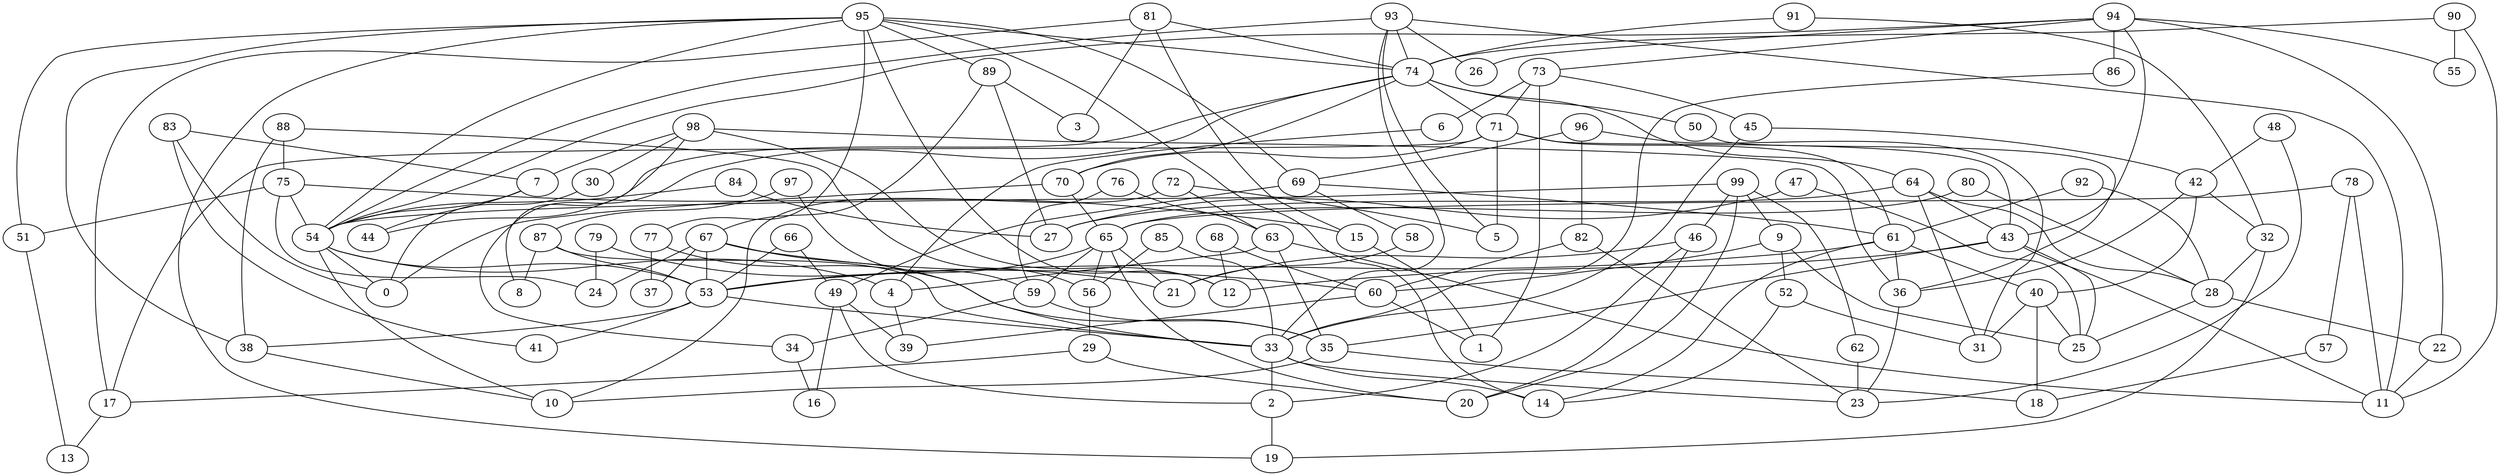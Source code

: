 digraph GG_graph {

subgraph G_graph {
edge [color = black]
"68" -> "60" [dir = none]
"68" -> "12" [dir = none]
"46" -> "2" [dir = none]
"46" -> "21" [dir = none]
"46" -> "20" [dir = none]
"77" -> "35" [dir = none]
"77" -> "37" [dir = none]
"38" -> "10" [dir = none]
"61" -> "36" [dir = none]
"61" -> "14" [dir = none]
"61" -> "40" [dir = none]
"61" -> "53" [dir = none]
"98" -> "7" [dir = none]
"98" -> "30" [dir = none]
"98" -> "36" [dir = none]
"98" -> "12" [dir = none]
"98" -> "8" [dir = none]
"72" -> "5" [dir = none]
"72" -> "10" [dir = none]
"72" -> "63" [dir = none]
"78" -> "57" [dir = none]
"78" -> "65" [dir = none]
"78" -> "11" [dir = none]
"36" -> "23" [dir = none]
"62" -> "23" [dir = none]
"64" -> "43" [dir = none]
"64" -> "27" [dir = none]
"64" -> "28" [dir = none]
"64" -> "31" [dir = none]
"73" -> "45" [dir = none]
"73" -> "1" [dir = none]
"73" -> "71" [dir = none]
"73" -> "6" [dir = none]
"86" -> "33" [dir = none]
"94" -> "55" [dir = none]
"94" -> "22" [dir = none]
"94" -> "54" [dir = none]
"94" -> "43" [dir = none]
"94" -> "86" [dir = none]
"94" -> "26" [dir = none]
"94" -> "73" [dir = none]
"17" -> "13" [dir = none]
"89" -> "67" [dir = none]
"89" -> "27" [dir = none]
"89" -> "3" [dir = none]
"58" -> "21" [dir = none]
"30" -> "0" [dir = none]
"84" -> "54" [dir = none]
"84" -> "27" [dir = none]
"9" -> "52" [dir = none]
"9" -> "25" [dir = none]
"9" -> "60" [dir = none]
"45" -> "33" [dir = none]
"45" -> "42" [dir = none]
"57" -> "18" [dir = none]
"90" -> "74" [dir = none]
"90" -> "11" [dir = none]
"90" -> "55" [dir = none]
"88" -> "75" [dir = none]
"88" -> "38" [dir = none]
"88" -> "56" [dir = none]
"34" -> "16" [dir = none]
"99" -> "9" [dir = none]
"99" -> "62" [dir = none]
"99" -> "54" [dir = none]
"99" -> "46" [dir = none]
"99" -> "20" [dir = none]
"29" -> "20" [dir = none]
"29" -> "17" [dir = none]
"32" -> "19" [dir = none]
"32" -> "28" [dir = none]
"82" -> "23" [dir = none]
"82" -> "60" [dir = none]
"40" -> "18" [dir = none]
"40" -> "31" [dir = none]
"40" -> "25" [dir = none]
"47" -> "25" [dir = none]
"47" -> "27" [dir = none]
"43" -> "12" [dir = none]
"43" -> "25" [dir = none]
"43" -> "11" [dir = none]
"43" -> "35" [dir = none]
"96" -> "69" [dir = none]
"96" -> "31" [dir = none]
"96" -> "82" [dir = none]
"42" -> "32" [dir = none]
"42" -> "36" [dir = none]
"42" -> "40" [dir = none]
"80" -> "65" [dir = none]
"80" -> "28" [dir = none]
"49" -> "16" [dir = none]
"49" -> "39" [dir = none]
"49" -> "2" [dir = none]
"92" -> "61" [dir = none]
"92" -> "28" [dir = none]
"71" -> "70" [dir = none]
"71" -> "43" [dir = none]
"71" -> "61" [dir = none]
"71" -> "5" [dir = none]
"71" -> "17" [dir = none]
"35" -> "10" [dir = none]
"35" -> "18" [dir = none]
"91" -> "32" [dir = none]
"91" -> "74" [dir = none]
"87" -> "53" [dir = none]
"87" -> "8" [dir = none]
"87" -> "33" [dir = none]
"83" -> "41" [dir = none]
"83" -> "7" [dir = none]
"83" -> "0" [dir = none]
"4" -> "39" [dir = none]
"28" -> "22" [dir = none]
"28" -> "25" [dir = none]
"22" -> "11" [dir = none]
"85" -> "56" [dir = none]
"85" -> "33" [dir = none]
"48" -> "42" [dir = none]
"48" -> "23" [dir = none]
"52" -> "31" [dir = none]
"52" -> "14" [dir = none]
"97" -> "59" [dir = none]
"97" -> "87" [dir = none]
"56" -> "29" [dir = none]
"79" -> "21" [dir = none]
"79" -> "24" [dir = none]
"53" -> "38" [dir = none]
"53" -> "33" [dir = none]
"53" -> "41" [dir = none]
"69" -> "49" [dir = none]
"69" -> "58" [dir = none]
"69" -> "61" [dir = none]
"95" -> "14" [dir = none]
"95" -> "54" [dir = none]
"95" -> "38" [dir = none]
"95" -> "74" [dir = none]
"95" -> "19" [dir = none]
"95" -> "69" [dir = none]
"95" -> "89" [dir = none]
"95" -> "12" [dir = none]
"95" -> "77" [dir = none]
"95" -> "51" [dir = none]
"81" -> "3" [dir = none]
"81" -> "17" [dir = none]
"81" -> "74" [dir = none]
"81" -> "15" [dir = none]
"63" -> "4" [dir = none]
"63" -> "35" [dir = none]
"63" -> "11" [dir = none]
"76" -> "59" [dir = none]
"76" -> "63" [dir = none]
"60" -> "39" [dir = none]
"60" -> "1" [dir = none]
"15" -> "1" [dir = none]
"75" -> "51" [dir = none]
"75" -> "54" [dir = none]
"75" -> "24" [dir = none]
"75" -> "15" [dir = none]
"33" -> "2" [dir = none]
"33" -> "14" [dir = none]
"33" -> "23" [dir = none]
"6" -> "4" [dir = none]
"54" -> "0" [dir = none]
"54" -> "10" [dir = none]
"54" -> "53" [dir = none]
"54" -> "4" [dir = none]
"74" -> "64" [dir = none]
"74" -> "71" [dir = none]
"74" -> "70" [dir = none]
"74" -> "50" [dir = none]
"74" -> "44" [dir = none]
"74" -> "34" [dir = none]
"51" -> "13" [dir = none]
"59" -> "34" [dir = none]
"59" -> "35" [dir = none]
"67" -> "37" [dir = none]
"67" -> "24" [dir = none]
"67" -> "60" [dir = none]
"67" -> "53" [dir = none]
"67" -> "33" [dir = none]
"50" -> "36" [dir = none]
"66" -> "53" [dir = none]
"66" -> "49" [dir = none]
"70" -> "0" [dir = none]
"70" -> "65" [dir = none]
"93" -> "11" [dir = none]
"93" -> "74" [dir = none]
"93" -> "54" [dir = none]
"93" -> "33" [dir = none]
"93" -> "26" [dir = none]
"93" -> "5" [dir = none]
"65" -> "20" [dir = none]
"65" -> "53" [dir = none]
"65" -> "56" [dir = none]
"65" -> "59" [dir = none]
"65" -> "21" [dir = none]
"7" -> "44" [dir = none]
"7" -> "54" [dir = none]
"2" -> "19" [dir = none]
}

}
